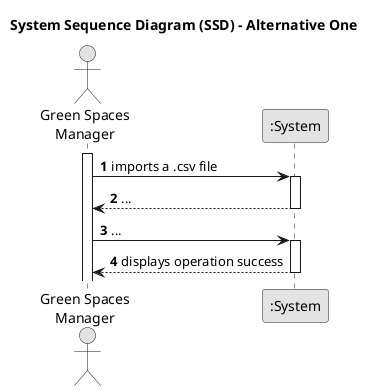 @startuml
skinparam monochrome true
skinparam packageStyle rectangle
skinparam shadowing false

title System Sequence Diagram (SSD) - Alternative One

autonumber

actor "Green Spaces\nManager" as GSM
participant ":System" as System

activate GSM

    GSM -> System : imports a .csv file
    activate System

        System --> GSM : ...
    deactivate System

    GSM -> System : ...
    activate System

        System --> GSM : displays operation success
    deactivate System

@enduml